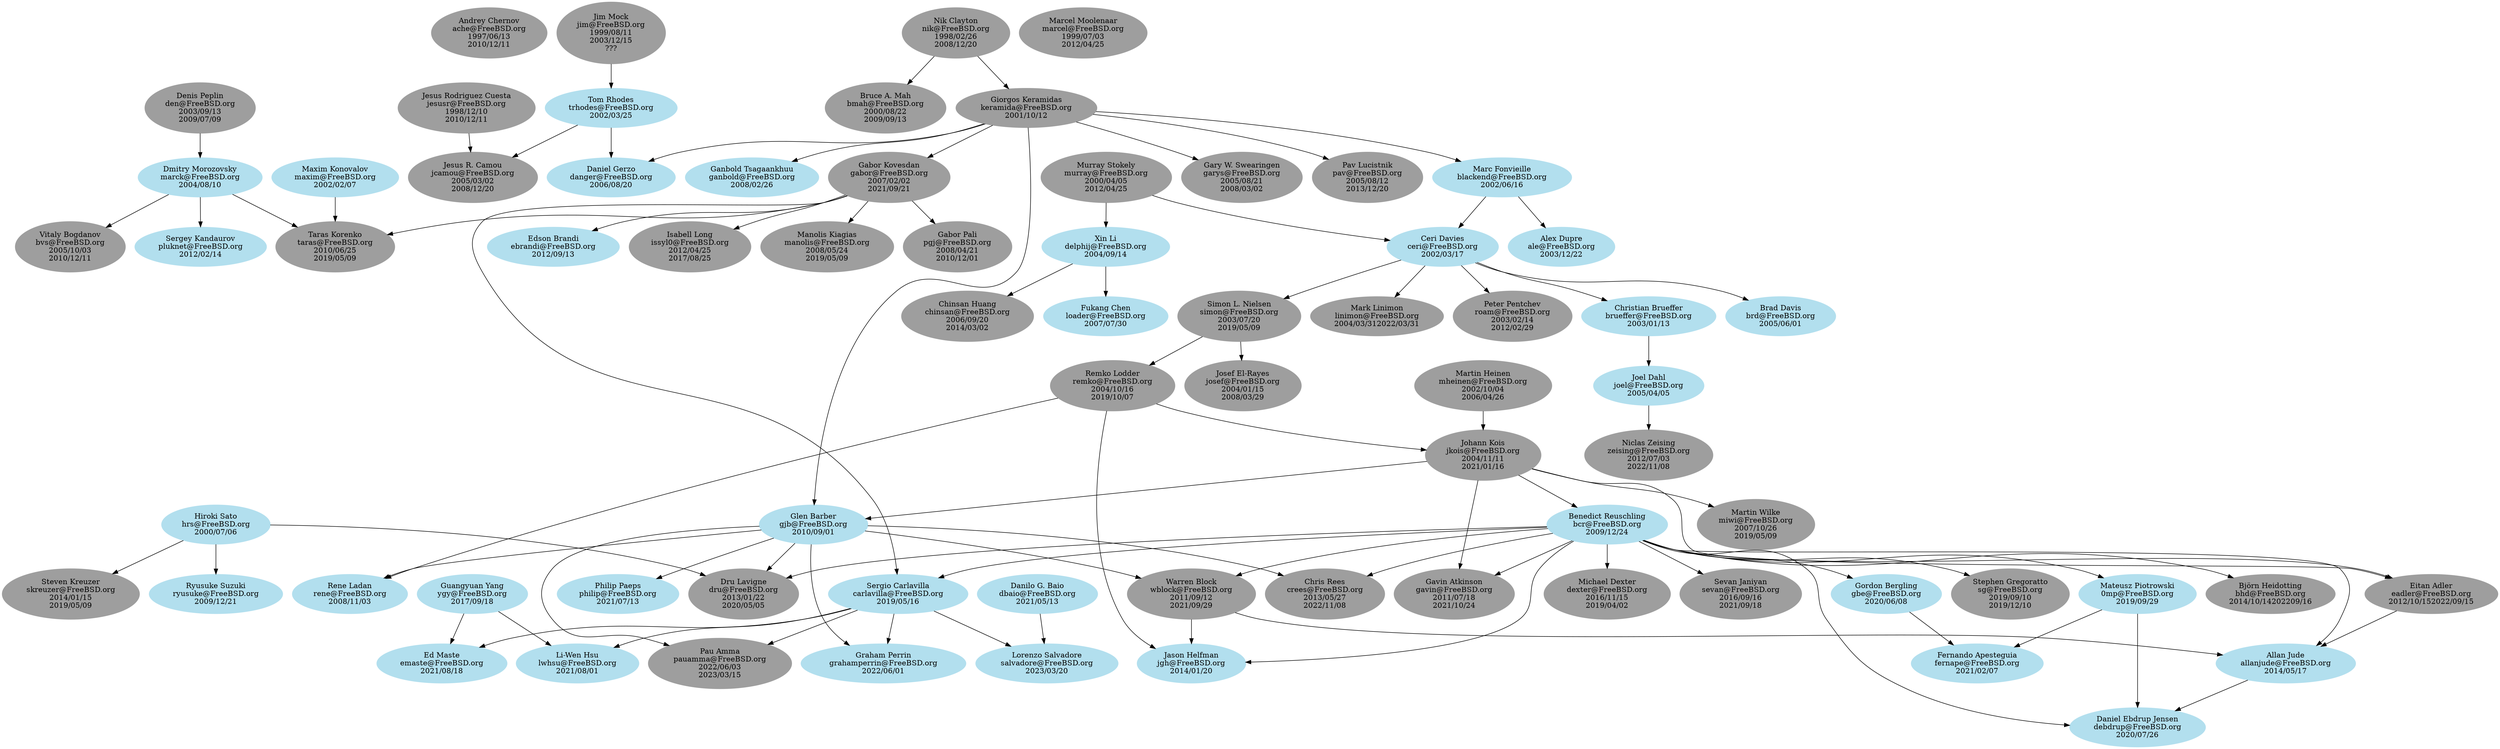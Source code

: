 
# This file is meant to list all FreeBSD doc+www committers and describe the
# mentor-mentee relationships between them.
# The graphical output can be generated from this file with the following
# command:
# $ dot -T png -o file.png committers-doc.dot
#
# The dot binary is part of the graphics/graphviz port.

digraph doc {

# Node definitions follow this example:
#
#   foo [label="Foo Bar\nfoo@FreeBSD.org\n????/??/??"]
#
# ????/??/?? is the date when the commit bit was obtained, usually the one you
# can find in git logs for the access file in the internal/admin branch.
# Use YYYY/MM/DD format.
#
# For returned commit bits, the node definition will follow this example:
#
#   foo [label="Foo Bar\nfoo@FreeBSD.org\n????/??/??\n????/??/??"]
#
# The first date is the same as for an active committer, the second date is
# the date when the commit bit has been returned. Again, check git logs.

node [color=grey62, style=filled, bgcolor=black];

# Alumni go here. Try to keep things sorted.

ache [label="Andrey Chernov\nache@FreeBSD.org\n1997/06/13\n2010/12/11"]
bhd [label="Björn Heidotting\nbhd@FreeBSD.org\n2014/10/14\202209/16"]
bmah [label="Bruce A. Mah\nbmah@FreeBSD.org\n2000/08/22\n2009/09/13"]
bvs [label="Vitaly Bogdanov\nbvs@FreeBSD.org\n2005/10/03\n2010/12/11"]
chinsan [label="Chinsan Huang\nchinsan@FreeBSD.org\n2006/09/20\n2014/03/02"]
crees [label="Chris Rees\ncrees@FreeBSD.org\n2013/05/27\n2022/11/08"]
den [label="Denis Peplin\nden@FreeBSD.org\n2003/09/13\n2009/07/09"]
dexter [label="Michael Dexter\ndexter@FreeBSD.org\n2016/11/15\n2019/04/02"]
dru [label="Dru Lavigne\ndru@FreeBSD.org\n2013/01/22\n2020/05/05"]
eadler [label="Eitan Adler\neadler@FreeBSD.org\n2012/10/15\2022/09/15"]
gabor [label="Gabor Kovesdan\ngabor@FreeBSD.org\n2007/02/02\n2021/09/21"]
garys [label="Gary W. Swearingen\ngarys@FreeBSD.org\n2005/08/21\n2008/03/02"]
gavin [label="Gavin Atkinson\ngavin@FreeBSD.org\n2011/07/18\n2021/10/24"]
issyl0 [label="Isabell Long\nissyl0@FreeBSD.org\n2012/04/25\n2017/08/25"]
jcamou [label="Jesus R. Camou\njcamou@FreeBSD.org\n2005/03/02\n2008/12/20"]
jesusr [label="Jesus Rodriguez Cuesta\njesusr@FreeBSD.org\n1998/12/10\n2010/12/11"]
jim [label="Jim Mock\njim@FreeBSD.org\n1999/08/11\n2003/12/15\n???"]
jkois [label="Johann Kois\njkois@FreeBSD.org\n2004/11/11\n2021/01/16"]
josef [label="Josef El-Rayes\njosef@FreeBSD.org\n2004/01/15\n2008/03/29"]
keramida [label="Giorgos Keramidas\nkeramida@FreeBSD.org\n2001/10/12"]
linimon [label="Mark Linimon\nlinimon@FreeBSD.org\n2004/03/31\2022/03/31"]
manolis [label="Manolis Kiagias\nmanolis@FreeBSD.org\n2008/05/24\n2019/05/09"]
marcel [label="Marcel Moolenaar\nmarcel@FreeBSD.org\n1999/07/03\n2012/04/25"]
mheinen [label="Martin Heinen\nmheinen@FreeBSD.org\n2002/10/04\n2006/04/26"]
miwi [label="Martin Wilke\nmiwi@FreeBSD.org\n2007/10/26\n2019/05/09"]
murray [label="Murray Stokely\nmurray@FreeBSD.org\n2000/04/05\n2012/04/25"]
nik [label="Nik Clayton\nnik@FreeBSD.org\n1998/02/26\n2008/12/20"]
pauamma [label="Pau Amma\npauamma@FreeBSD.org\n2022/06/03\n2023/03/15"]
pav [label="Pav Lucistnik\npav@FreeBSD.org\n2005/08/12\n2013/12/20"]
pgj [label="Gabor Pali\npgj@FreeBSD.org\n2008/04/21\n2010/12/01"]
remko [label="Remko Lodder\nremko@FreeBSD.org\n2004/10/16\n2019/10/07"]
roam [label="Peter Pentchev\nroam@FreeBSD.org\n2003/02/14\n2012/02/29"]
sevan [label="Sevan Janiyan\nsevan@FreeBSD.org\n2016/09/16\n2021/09/18"]
sg [label="Stephen Gregoratto\nsg@FreeBSD.org\n2019/09/10\n2019/12/10"]
simon [label="Simon L. Nielsen\nsimon@FreeBSD.org\n2003/07/20\n2019/05/09"]
skreuzer [label="Steven Kreuzer\nskreuzer@FreeBSD.org\n2014/01/15\n2019/05/09"]
taras [label="Taras Korenko\ntaras@FreeBSD.org\n2010/06/25\n2019/05/09"]
wblock [label="Warren Block\nwblock@FreeBSD.org\n2011/09/12\n2021/09/29"]
zeising [label="Niclas Zeising\nzeising@FreeBSD.org\n2012/07/03\n2022/11/08"]

node [color=lightblue2, style=filled, bgcolor=black];

# Current doc committers go here. Try to keep things sorted.

"0mp" [label="Mateusz Piotrowski\n0mp@FreeBSD.org\n2019/09/29"]
ale [label="Alex Dupre\nale@FreeBSD.org\n2003/12/22"]
allanjude [label="Allan Jude\nallanjude@FreeBSD.org\n2014/05/17"]
bcr [label="Benedict Reuschling\nbcr@FreeBSD.org\n2009/12/24"]
blackend [label="Marc Fonvieille\nblackend@FreeBSD.org\n2002/06/16"]
brd [label="Brad Davis\nbrd@FreeBSD.org\n2005/06/01"]
brueffer [label="Christian Brueffer\nbrueffer@FreeBSD.org\n2003/01/13"]
carlavilla [label="Sergio Carlavilla\ncarlavilla@FreeBSD.org\n2019/05/16"]
ceri [label="Ceri Davies\nceri@FreeBSD.org\n2002/03/17"]
danger [label="Daniel Gerzo\ndanger@FreeBSD.org\n2006/08/20"]
dbaio [label="Danilo G. Baio\ndbaio@FreeBSD.org\n2021/05/13"]
debdrup [label="Daniel Ebdrup Jensen\ndebdrup@FreeBSD.org\n2020/07/26"]
delphij [label="Xin Li\ndelphij@FreeBSD.org\n2004/09/14"]
ebrandi [label="Edson Brandi\nebrandi@FreeBSD.org\n2012/09/13"]
emaste [label="Ed Maste\nemaste@FreeBSD.org\n2021/08/18"]
fernape [label="Fernando Apesteguia\nfernape@FreeBSD.org\n2021/02/07"]
ganbold [label="Ganbold Tsagaankhuu\nganbold@FreeBSD.org\n2008/02/26"]
gbe [label="Gordon Bergling\ngbe@FreeBSD.org\n2020/06/08"]
gjb [label="Glen Barber\ngjb@FreeBSD.org\n2010/09/01"]
grahamperrin [label="Graham Perrin\ngrahamperrin@FreeBSD.org\n2022/06/01"]
hrs [label="Hiroki Sato\nhrs@FreeBSD.org\n2000/07/06"]
jgh [label="Jason Helfman\njgh@FreeBSD.org\n2014/01/20"]
joel [label="Joel Dahl\njoel@FreeBSD.org\n2005/04/05"]
loader [label="Fukang Chen\nloader@FreeBSD.org\n2007/07/30"]
lwhsu [label="Li-Wen Hsu\nlwhsu@FreeBSD.org\n2021/08/01"]
marck [label="Dmitry Morozovsky\nmarck@FreeBSD.org\n2004/08/10"]
maxim [label="Maxim Konovalov\nmaxim@FreeBSD.org\n2002/02/07"]
philip [label="Philip Paeps\nphilip@FreeBSD.org\n2021/07/13"]
pluknet [label="Sergey Kandaurov\npluknet@FreeBSD.org\n2012/02/14"]
rene [label="Rene Ladan\nrene@FreeBSD.org\n2008/11/03"]
ryusuke [label="Ryusuke Suzuki\nryusuke@FreeBSD.org\n2009/12/21"]
salvadore [label="Lorenzo Salvadore\nsalvadore@FreeBSD.org\n2023/03/20"]
trhodes [label="Tom Rhodes\ntrhodes@FreeBSD.org\n2002/03/25"]
ygy [label="Guangyuan Yang\nygy@FreeBSD.org\n2017/09/18"]

# Here are the mentor/mentee relationships.
# Group together all the mentees for a particular mentor.
# Keep the list sorted by mentor login.

"0mp" -> debdrup
"0mp" -> fernape

allanjude -> debdrup

bcr -> gavin
bcr -> wblock
bcr -> eadler
bcr -> dru
bcr -> crees
bcr -> jgh
bcr -> allanjude
bcr -> bhd
bcr -> sevan
bcr -> dexter
bcr -> sg
bcr -> carlavilla
bcr -> "0mp"
bcr -> gbe
bcr -> debdrup

blackend -> ale
blackend -> ceri

brueffer -> joel

carlavilla -> emaste
carlavilla -> grahamperrin
carlavilla -> lwhsu
carlavilla -> pauamma
carlavilla -> salvadore

ceri -> brd
ceri -> brueffer
ceri -> linimon
ceri -> roam
ceri -> simon

dbaio -> salvadore

den -> marck

delphij -> chinsan
delphij -> loader

eadler -> allanjude

gabor -> pgj
gabor -> manolis
gabor -> taras
gabor -> issyl0
gabor -> ebrandi
gabor -> carlavilla

gbe -> fernape

gjb -> wblock
gjb -> rene
gjb -> dru
gjb -> crees
gjb -> grahamperrin
gjb -> philip
gjb -> pauamma

hrs -> ryusuke
hrs -> dru
hrs -> skreuzer

jesusr -> jcamou

jim -> trhodes

jkois -> miwi
jkois -> bcr
jkois -> gavin
jkois -> gjb
jkois -> eadler

joel -> zeising

keramida -> blackend
keramida -> danger
keramida -> gabor
keramida -> ganbold
keramida -> garys
keramida -> gjb
keramida -> pav

marck -> bvs
marck -> pluknet
marck -> taras

maxim -> taras

mheinen -> jkois

murray -> ceri
murray -> delphij

nik -> bmah
nik -> keramida

remko -> jkois
remko -> rene
remko -> jgh

simon -> josef
simon -> remko

trhodes -> danger
trhodes -> jcamou

wblock -> jgh
wblock -> allanjude

ygy -> emaste
ygy -> lwhsu
}
